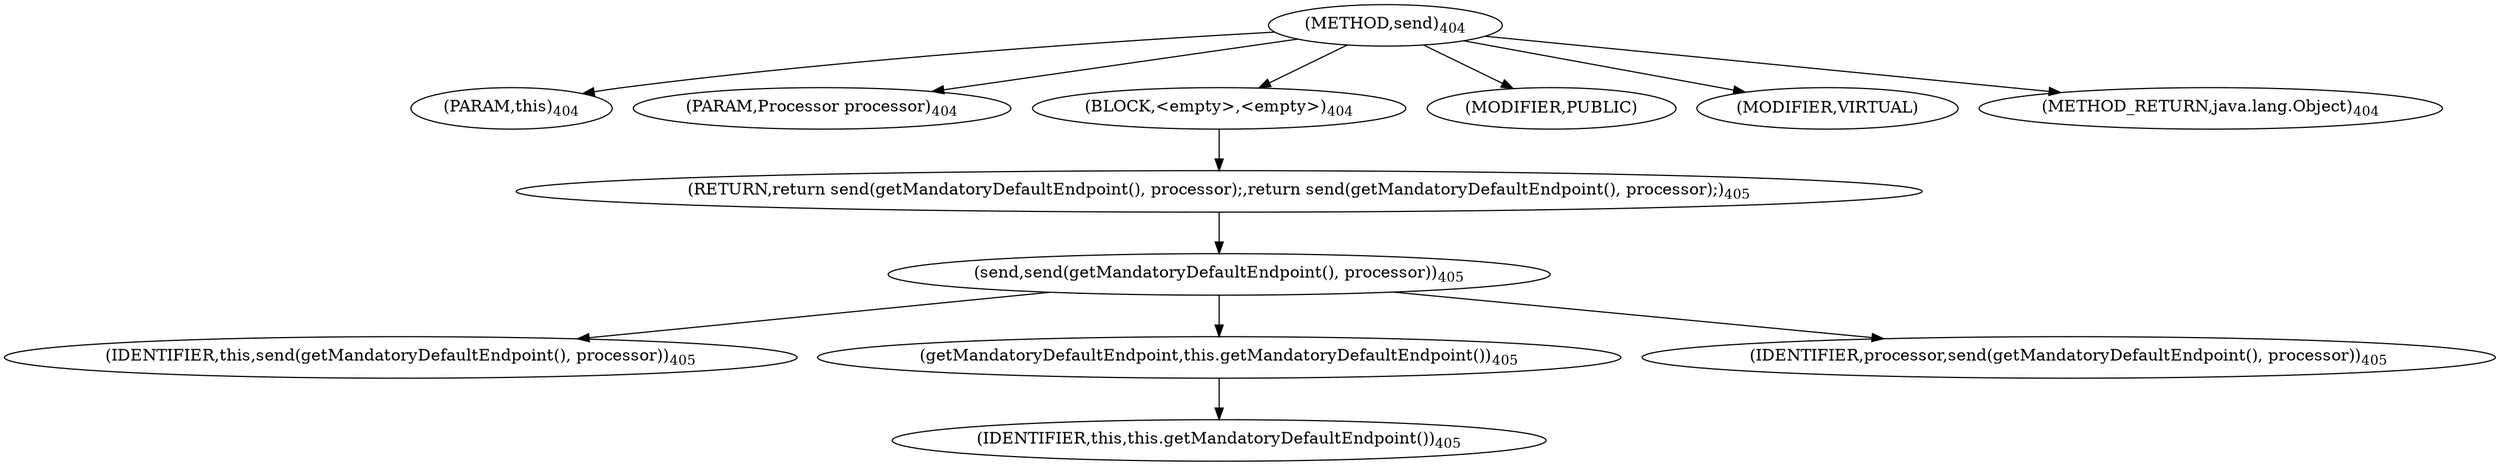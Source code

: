digraph "send" {  
"627" [label = <(METHOD,send)<SUB>404</SUB>> ]
"74" [label = <(PARAM,this)<SUB>404</SUB>> ]
"628" [label = <(PARAM,Processor processor)<SUB>404</SUB>> ]
"629" [label = <(BLOCK,&lt;empty&gt;,&lt;empty&gt;)<SUB>404</SUB>> ]
"630" [label = <(RETURN,return send(getMandatoryDefaultEndpoint(), processor);,return send(getMandatoryDefaultEndpoint(), processor);)<SUB>405</SUB>> ]
"631" [label = <(send,send(getMandatoryDefaultEndpoint(), processor))<SUB>405</SUB>> ]
"75" [label = <(IDENTIFIER,this,send(getMandatoryDefaultEndpoint(), processor))<SUB>405</SUB>> ]
"632" [label = <(getMandatoryDefaultEndpoint,this.getMandatoryDefaultEndpoint())<SUB>405</SUB>> ]
"73" [label = <(IDENTIFIER,this,this.getMandatoryDefaultEndpoint())<SUB>405</SUB>> ]
"633" [label = <(IDENTIFIER,processor,send(getMandatoryDefaultEndpoint(), processor))<SUB>405</SUB>> ]
"634" [label = <(MODIFIER,PUBLIC)> ]
"635" [label = <(MODIFIER,VIRTUAL)> ]
"636" [label = <(METHOD_RETURN,java.lang.Object)<SUB>404</SUB>> ]
  "627" -> "74" 
  "627" -> "628" 
  "627" -> "629" 
  "627" -> "634" 
  "627" -> "635" 
  "627" -> "636" 
  "629" -> "630" 
  "630" -> "631" 
  "631" -> "75" 
  "631" -> "632" 
  "631" -> "633" 
  "632" -> "73" 
}
